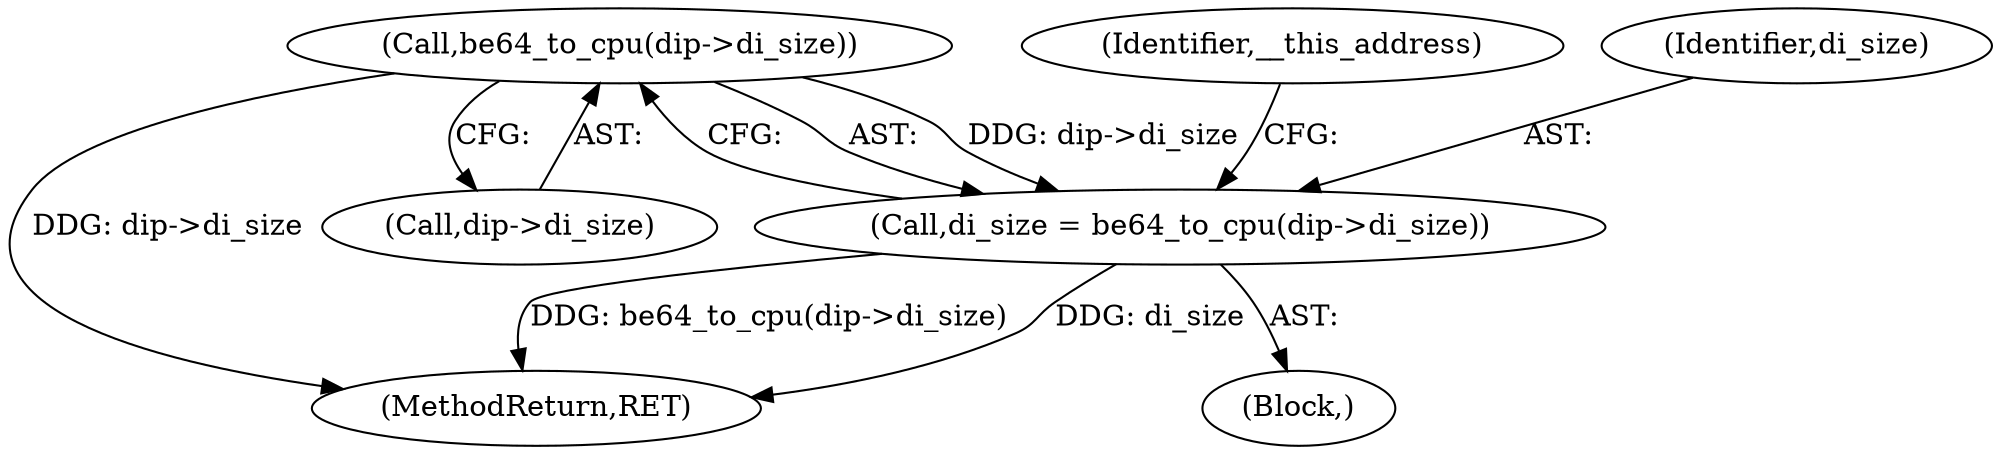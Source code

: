 digraph "0_linux_23fcb3340d033d9f081e21e6c12c2db7eaa541d3@pointer" {
"1000192" [label="(Call,be64_to_cpu(dip->di_size))"];
"1000190" [label="(Call,di_size = be64_to_cpu(dip->di_size))"];
"1000197" [label="(Identifier,__this_address)"];
"1000192" [label="(Call,be64_to_cpu(dip->di_size))"];
"1000467" [label="(MethodReturn,RET)"];
"1000193" [label="(Call,dip->di_size)"];
"1000191" [label="(Identifier,di_size)"];
"1000121" [label="(Block,)"];
"1000190" [label="(Call,di_size = be64_to_cpu(dip->di_size))"];
"1000192" -> "1000190"  [label="AST: "];
"1000192" -> "1000193"  [label="CFG: "];
"1000193" -> "1000192"  [label="AST: "];
"1000190" -> "1000192"  [label="CFG: "];
"1000192" -> "1000467"  [label="DDG: dip->di_size"];
"1000192" -> "1000190"  [label="DDG: dip->di_size"];
"1000190" -> "1000121"  [label="AST: "];
"1000191" -> "1000190"  [label="AST: "];
"1000197" -> "1000190"  [label="CFG: "];
"1000190" -> "1000467"  [label="DDG: di_size"];
"1000190" -> "1000467"  [label="DDG: be64_to_cpu(dip->di_size)"];
}
